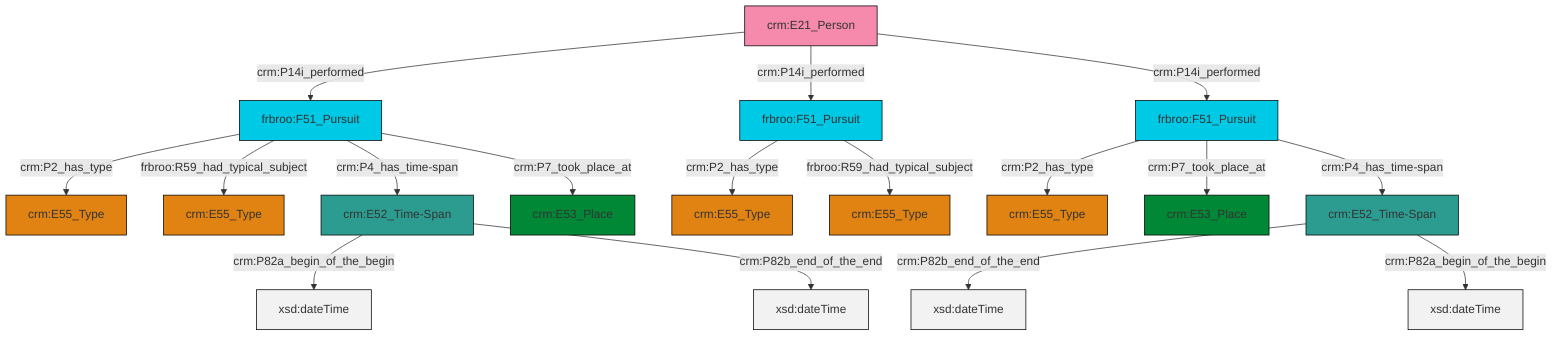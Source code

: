 graph TD
classDef Literal fill:#f2f2f2,stroke:#000000;
classDef CRM_Entity fill:#FFFFFF,stroke:#000000;
classDef Temporal_Entity fill:#00C9E6, stroke:#000000;
classDef Type fill:#E18312, stroke:#000000;
classDef Time-Span fill:#2C9C91, stroke:#000000;
classDef Appellation fill:#FFEB7F, stroke:#000000;
classDef Place fill:#008836, stroke:#000000;
classDef Persistent_Item fill:#B266B2, stroke:#000000;
classDef Conceptual_Object fill:#FFD700, stroke:#000000;
classDef Physical_Thing fill:#D2B48C, stroke:#000000;
classDef Actor fill:#f58aad, stroke:#000000;
classDef PC_Classes fill:#4ce600, stroke:#000000;
classDef Multi fill:#cccccc,stroke:#000000;

2["crm:E52_Time-Span"]:::Time-Span -->|crm:P82a_begin_of_the_begin| 3[xsd:dateTime]:::Literal
6["crm:E21_Person"]:::Actor -->|crm:P14i_performed| 7["frbroo:F51_Pursuit"]:::Temporal_Entity
7["frbroo:F51_Pursuit"]:::Temporal_Entity -->|crm:P2_has_type| 10["crm:E55_Type"]:::Type
8["frbroo:F51_Pursuit"]:::Temporal_Entity -->|crm:P2_has_type| 4["crm:E55_Type"]:::Type
11["frbroo:F51_Pursuit"]:::Temporal_Entity -->|crm:P2_has_type| 13["crm:E55_Type"]:::Type
11["frbroo:F51_Pursuit"]:::Temporal_Entity -->|frbroo:R59_had_typical_subject| 16["crm:E55_Type"]:::Type
0["crm:E52_Time-Span"]:::Time-Span -->|crm:P82b_end_of_the_end| 17[xsd:dateTime]:::Literal
6["crm:E21_Person"]:::Actor -->|crm:P14i_performed| 11["frbroo:F51_Pursuit"]:::Temporal_Entity
8["frbroo:F51_Pursuit"]:::Temporal_Entity -->|crm:P7_took_place_at| 19["crm:E53_Place"]:::Place
6["crm:E21_Person"]:::Actor -->|crm:P14i_performed| 8["frbroo:F51_Pursuit"]:::Temporal_Entity
7["frbroo:F51_Pursuit"]:::Temporal_Entity -->|frbroo:R59_had_typical_subject| 22["crm:E55_Type"]:::Type
2["crm:E52_Time-Span"]:::Time-Span -->|crm:P82b_end_of_the_end| 23[xsd:dateTime]:::Literal
7["frbroo:F51_Pursuit"]:::Temporal_Entity -->|crm:P4_has_time-span| 2["crm:E52_Time-Span"]:::Time-Span
8["frbroo:F51_Pursuit"]:::Temporal_Entity -->|crm:P4_has_time-span| 0["crm:E52_Time-Span"]:::Time-Span
7["frbroo:F51_Pursuit"]:::Temporal_Entity -->|crm:P7_took_place_at| 29["crm:E53_Place"]:::Place
0["crm:E52_Time-Span"]:::Time-Span -->|crm:P82a_begin_of_the_begin| 31[xsd:dateTime]:::Literal